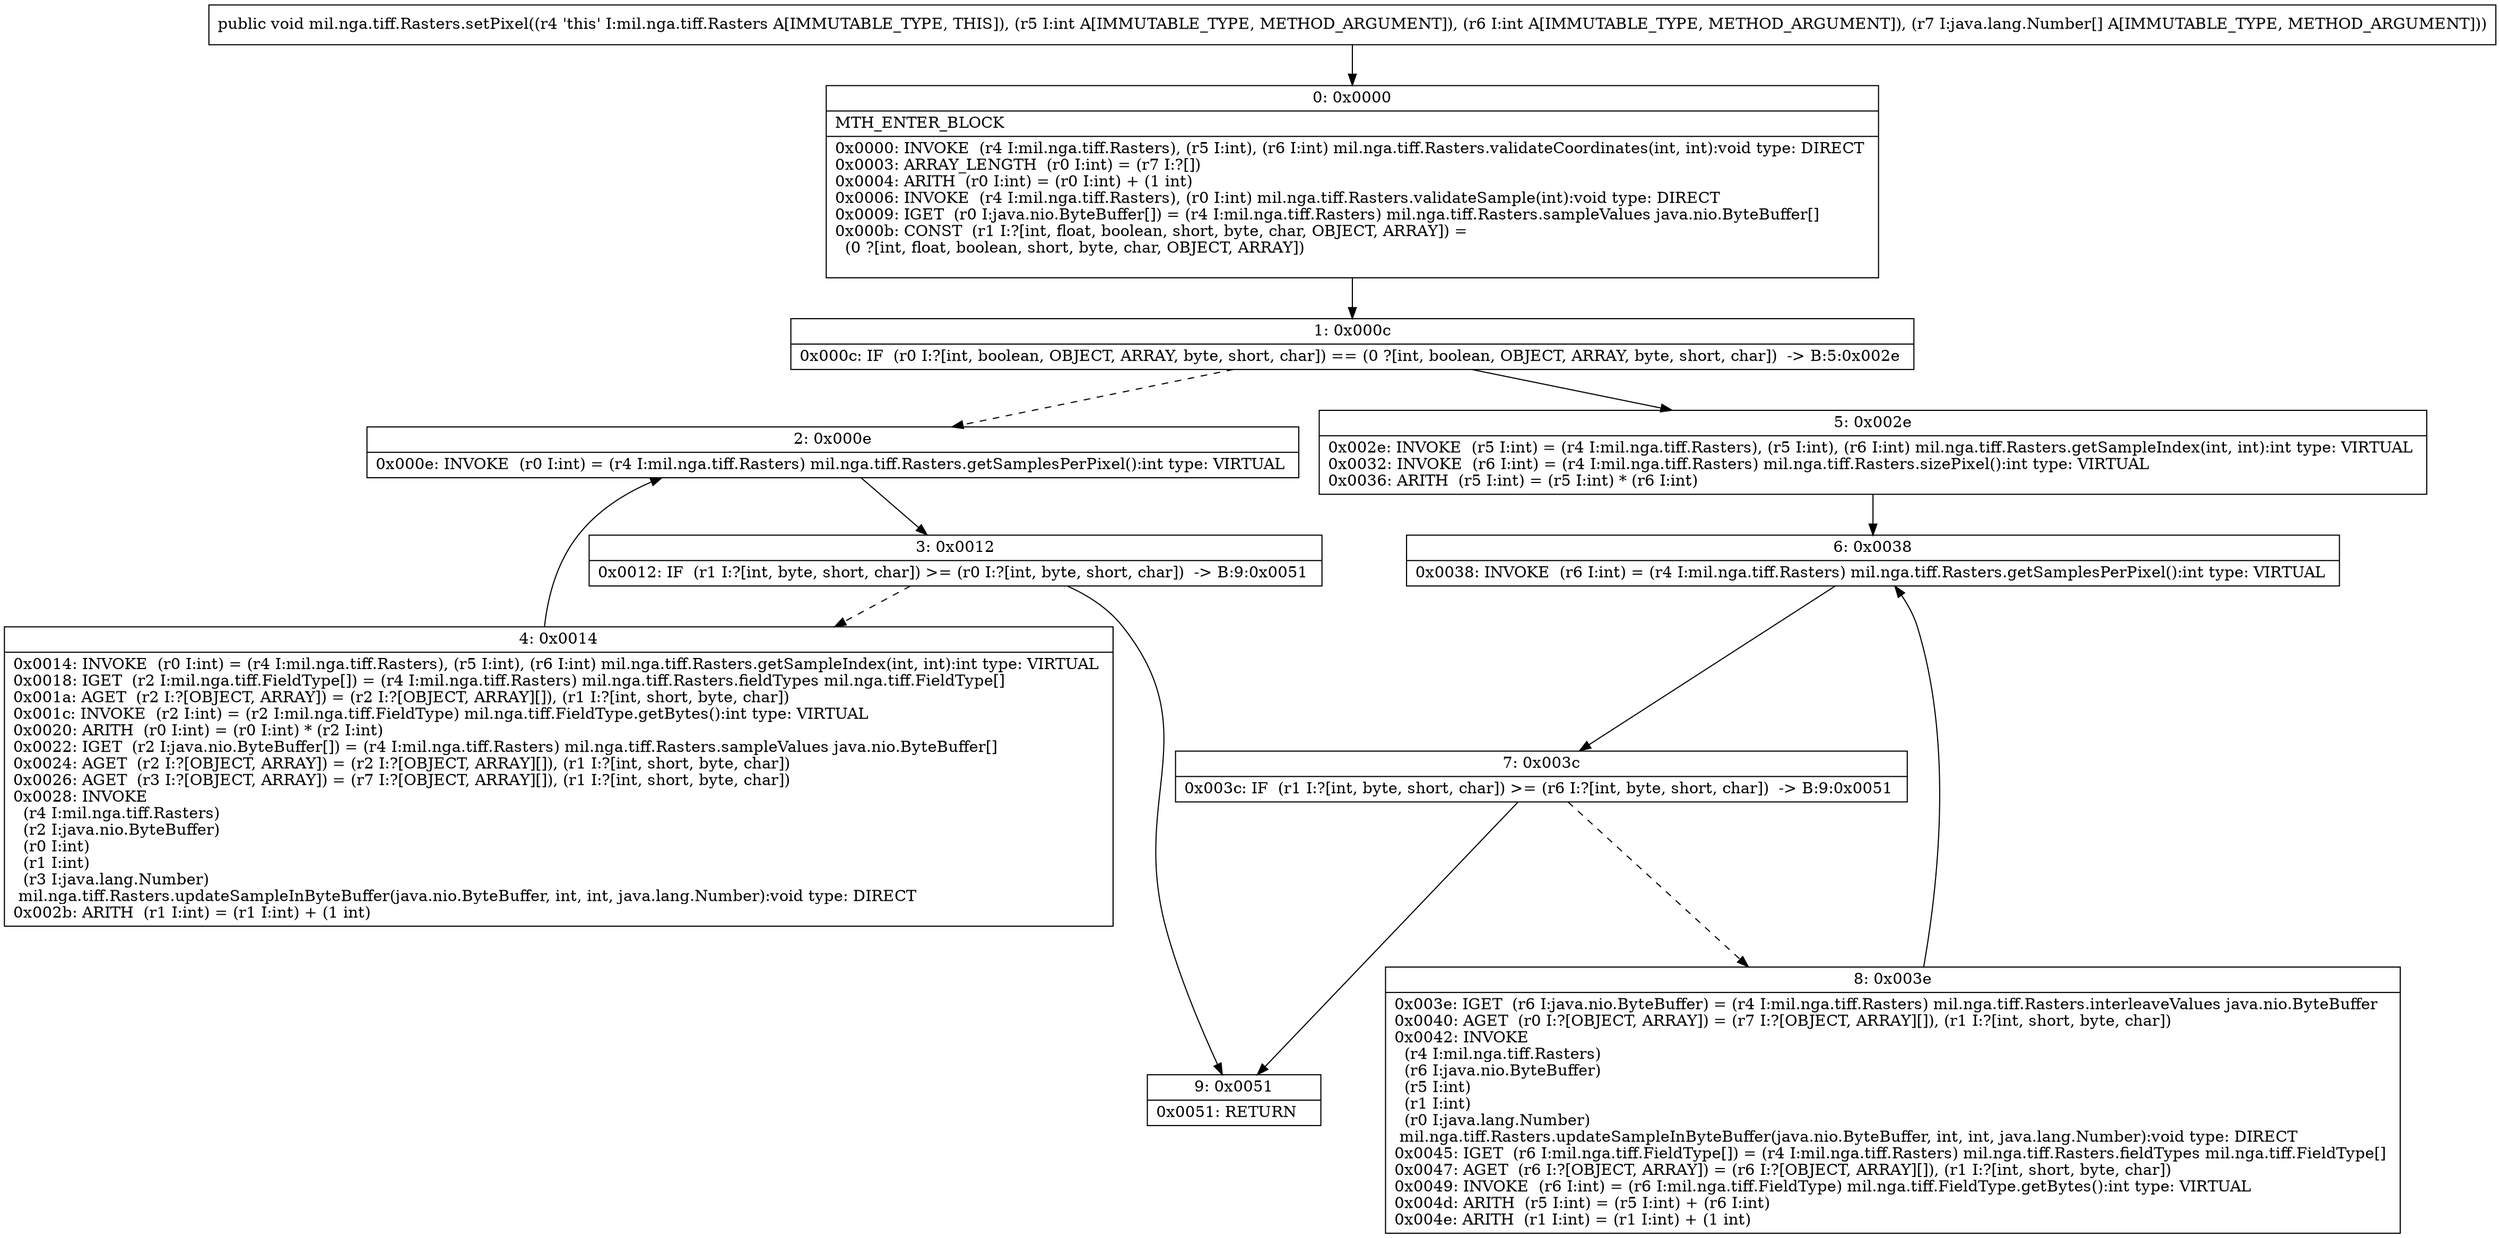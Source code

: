 digraph "CFG formil.nga.tiff.Rasters.setPixel(II[Ljava\/lang\/Number;)V" {
Node_0 [shape=record,label="{0\:\ 0x0000|MTH_ENTER_BLOCK\l|0x0000: INVOKE  (r4 I:mil.nga.tiff.Rasters), (r5 I:int), (r6 I:int) mil.nga.tiff.Rasters.validateCoordinates(int, int):void type: DIRECT \l0x0003: ARRAY_LENGTH  (r0 I:int) = (r7 I:?[]) \l0x0004: ARITH  (r0 I:int) = (r0 I:int) + (1 int) \l0x0006: INVOKE  (r4 I:mil.nga.tiff.Rasters), (r0 I:int) mil.nga.tiff.Rasters.validateSample(int):void type: DIRECT \l0x0009: IGET  (r0 I:java.nio.ByteBuffer[]) = (r4 I:mil.nga.tiff.Rasters) mil.nga.tiff.Rasters.sampleValues java.nio.ByteBuffer[] \l0x000b: CONST  (r1 I:?[int, float, boolean, short, byte, char, OBJECT, ARRAY]) = \l  (0 ?[int, float, boolean, short, byte, char, OBJECT, ARRAY])\l \l}"];
Node_1 [shape=record,label="{1\:\ 0x000c|0x000c: IF  (r0 I:?[int, boolean, OBJECT, ARRAY, byte, short, char]) == (0 ?[int, boolean, OBJECT, ARRAY, byte, short, char])  \-\> B:5:0x002e \l}"];
Node_2 [shape=record,label="{2\:\ 0x000e|0x000e: INVOKE  (r0 I:int) = (r4 I:mil.nga.tiff.Rasters) mil.nga.tiff.Rasters.getSamplesPerPixel():int type: VIRTUAL \l}"];
Node_3 [shape=record,label="{3\:\ 0x0012|0x0012: IF  (r1 I:?[int, byte, short, char]) \>= (r0 I:?[int, byte, short, char])  \-\> B:9:0x0051 \l}"];
Node_4 [shape=record,label="{4\:\ 0x0014|0x0014: INVOKE  (r0 I:int) = (r4 I:mil.nga.tiff.Rasters), (r5 I:int), (r6 I:int) mil.nga.tiff.Rasters.getSampleIndex(int, int):int type: VIRTUAL \l0x0018: IGET  (r2 I:mil.nga.tiff.FieldType[]) = (r4 I:mil.nga.tiff.Rasters) mil.nga.tiff.Rasters.fieldTypes mil.nga.tiff.FieldType[] \l0x001a: AGET  (r2 I:?[OBJECT, ARRAY]) = (r2 I:?[OBJECT, ARRAY][]), (r1 I:?[int, short, byte, char]) \l0x001c: INVOKE  (r2 I:int) = (r2 I:mil.nga.tiff.FieldType) mil.nga.tiff.FieldType.getBytes():int type: VIRTUAL \l0x0020: ARITH  (r0 I:int) = (r0 I:int) * (r2 I:int) \l0x0022: IGET  (r2 I:java.nio.ByteBuffer[]) = (r4 I:mil.nga.tiff.Rasters) mil.nga.tiff.Rasters.sampleValues java.nio.ByteBuffer[] \l0x0024: AGET  (r2 I:?[OBJECT, ARRAY]) = (r2 I:?[OBJECT, ARRAY][]), (r1 I:?[int, short, byte, char]) \l0x0026: AGET  (r3 I:?[OBJECT, ARRAY]) = (r7 I:?[OBJECT, ARRAY][]), (r1 I:?[int, short, byte, char]) \l0x0028: INVOKE  \l  (r4 I:mil.nga.tiff.Rasters)\l  (r2 I:java.nio.ByteBuffer)\l  (r0 I:int)\l  (r1 I:int)\l  (r3 I:java.lang.Number)\l mil.nga.tiff.Rasters.updateSampleInByteBuffer(java.nio.ByteBuffer, int, int, java.lang.Number):void type: DIRECT \l0x002b: ARITH  (r1 I:int) = (r1 I:int) + (1 int) \l}"];
Node_5 [shape=record,label="{5\:\ 0x002e|0x002e: INVOKE  (r5 I:int) = (r4 I:mil.nga.tiff.Rasters), (r5 I:int), (r6 I:int) mil.nga.tiff.Rasters.getSampleIndex(int, int):int type: VIRTUAL \l0x0032: INVOKE  (r6 I:int) = (r4 I:mil.nga.tiff.Rasters) mil.nga.tiff.Rasters.sizePixel():int type: VIRTUAL \l0x0036: ARITH  (r5 I:int) = (r5 I:int) * (r6 I:int) \l}"];
Node_6 [shape=record,label="{6\:\ 0x0038|0x0038: INVOKE  (r6 I:int) = (r4 I:mil.nga.tiff.Rasters) mil.nga.tiff.Rasters.getSamplesPerPixel():int type: VIRTUAL \l}"];
Node_7 [shape=record,label="{7\:\ 0x003c|0x003c: IF  (r1 I:?[int, byte, short, char]) \>= (r6 I:?[int, byte, short, char])  \-\> B:9:0x0051 \l}"];
Node_8 [shape=record,label="{8\:\ 0x003e|0x003e: IGET  (r6 I:java.nio.ByteBuffer) = (r4 I:mil.nga.tiff.Rasters) mil.nga.tiff.Rasters.interleaveValues java.nio.ByteBuffer \l0x0040: AGET  (r0 I:?[OBJECT, ARRAY]) = (r7 I:?[OBJECT, ARRAY][]), (r1 I:?[int, short, byte, char]) \l0x0042: INVOKE  \l  (r4 I:mil.nga.tiff.Rasters)\l  (r6 I:java.nio.ByteBuffer)\l  (r5 I:int)\l  (r1 I:int)\l  (r0 I:java.lang.Number)\l mil.nga.tiff.Rasters.updateSampleInByteBuffer(java.nio.ByteBuffer, int, int, java.lang.Number):void type: DIRECT \l0x0045: IGET  (r6 I:mil.nga.tiff.FieldType[]) = (r4 I:mil.nga.tiff.Rasters) mil.nga.tiff.Rasters.fieldTypes mil.nga.tiff.FieldType[] \l0x0047: AGET  (r6 I:?[OBJECT, ARRAY]) = (r6 I:?[OBJECT, ARRAY][]), (r1 I:?[int, short, byte, char]) \l0x0049: INVOKE  (r6 I:int) = (r6 I:mil.nga.tiff.FieldType) mil.nga.tiff.FieldType.getBytes():int type: VIRTUAL \l0x004d: ARITH  (r5 I:int) = (r5 I:int) + (r6 I:int) \l0x004e: ARITH  (r1 I:int) = (r1 I:int) + (1 int) \l}"];
Node_9 [shape=record,label="{9\:\ 0x0051|0x0051: RETURN   \l}"];
MethodNode[shape=record,label="{public void mil.nga.tiff.Rasters.setPixel((r4 'this' I:mil.nga.tiff.Rasters A[IMMUTABLE_TYPE, THIS]), (r5 I:int A[IMMUTABLE_TYPE, METHOD_ARGUMENT]), (r6 I:int A[IMMUTABLE_TYPE, METHOD_ARGUMENT]), (r7 I:java.lang.Number[] A[IMMUTABLE_TYPE, METHOD_ARGUMENT])) }"];
MethodNode -> Node_0;
Node_0 -> Node_1;
Node_1 -> Node_2[style=dashed];
Node_1 -> Node_5;
Node_2 -> Node_3;
Node_3 -> Node_4[style=dashed];
Node_3 -> Node_9;
Node_4 -> Node_2;
Node_5 -> Node_6;
Node_6 -> Node_7;
Node_7 -> Node_8[style=dashed];
Node_7 -> Node_9;
Node_8 -> Node_6;
}

